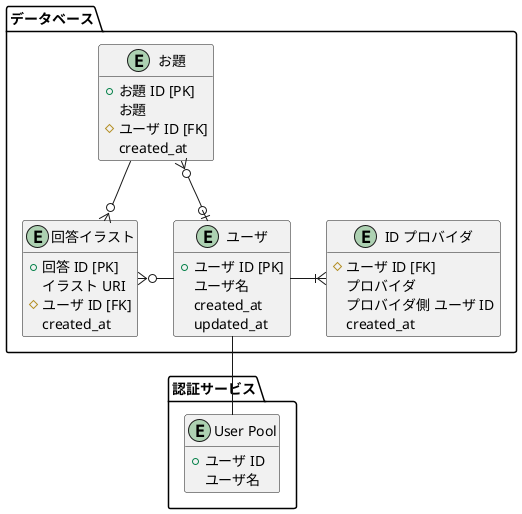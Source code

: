 @startuml entities
skinparam DefaultFontName IPAexGothic
hide empty members

package "データベース" as database {
    entity "お題" as idea {
        +お題 ID [PK]
         お題
        #ユーザ ID [FK]
         created_at
    }

    entity "回答イラスト" as response {
        +回答 ID [PK]
         イラスト URI
        #ユーザ ID [FK]
         created_at
    }

    entity "ユーザ" as user {
        +ユーザ ID [PK]
         ユーザ名
         created_at
         updated_at
    }
    'ユーザ ID は認証サービスが発行したもの

    entity "ID プロバイダ" as user_id_provider {
        #ユーザ ID [FK]
         プロバイダ
         プロバイダ側 ユーザ ID
         created_at
    }

    idea -d-o{ response
    user -|{ user_id_provider
    user |o-l-o{ idea
    user -l-o{ response
}

package "認証サービス" as user_authenticator {
    /'
        候補
        - Amazon Cognito
        - Firebase Authentication
        - etc.
    '/

    entity "User Pool" as user_pool {
        +ユーザ ID
         ユーザ名
    }
}

user -- user_pool

@enduml